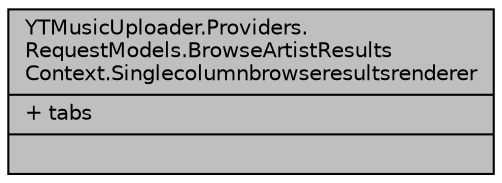 digraph "YTMusicUploader.Providers.RequestModels.BrowseArtistResultsContext.Singlecolumnbrowseresultsrenderer"
{
 // LATEX_PDF_SIZE
  edge [fontname="Helvetica",fontsize="10",labelfontname="Helvetica",labelfontsize="10"];
  node [fontname="Helvetica",fontsize="10",shape=record];
  Node1 [label="{YTMusicUploader.Providers.\lRequestModels.BrowseArtistResults\lContext.Singlecolumnbrowseresultsrenderer\n|+ tabs\l|}",height=0.2,width=0.4,color="black", fillcolor="grey75", style="filled", fontcolor="black",tooltip=" "];
}
